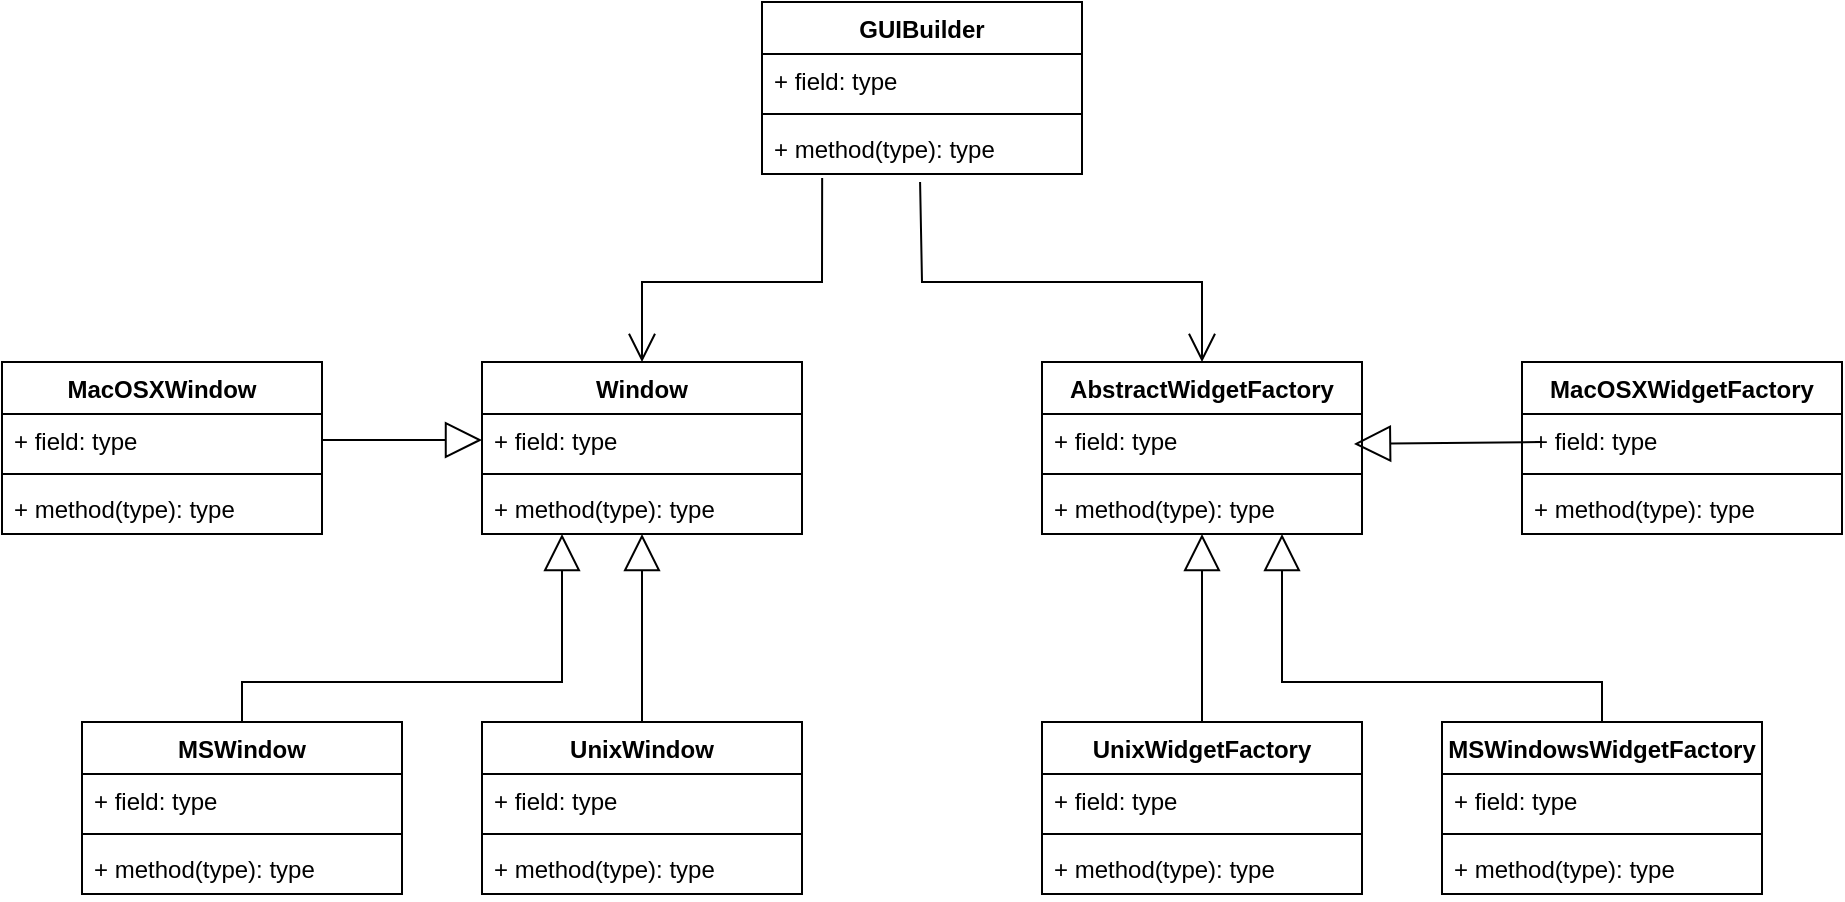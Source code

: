 <mxfile version="26.0.14">
  <diagram name="Page-1" id="7ifLyu9yjfn2F8yM88B0">
    <mxGraphModel dx="2284" dy="774" grid="1" gridSize="10" guides="1" tooltips="1" connect="1" arrows="1" fold="1" page="1" pageScale="1" pageWidth="850" pageHeight="1100" math="0" shadow="0">
      <root>
        <mxCell id="0" />
        <mxCell id="1" parent="0" />
        <mxCell id="_A2SD6rOKzLKl66e-mLe-1" value="GUIBuilder" style="swimlane;fontStyle=1;align=center;verticalAlign=top;childLayout=stackLayout;horizontal=1;startSize=26;horizontalStack=0;resizeParent=1;resizeParentMax=0;resizeLast=0;collapsible=1;marginBottom=0;whiteSpace=wrap;html=1;" vertex="1" parent="1">
          <mxGeometry x="180" y="20" width="160" height="86" as="geometry" />
        </mxCell>
        <mxCell id="_A2SD6rOKzLKl66e-mLe-2" value="+ field: type" style="text;strokeColor=none;fillColor=none;align=left;verticalAlign=top;spacingLeft=4;spacingRight=4;overflow=hidden;rotatable=0;points=[[0,0.5],[1,0.5]];portConstraint=eastwest;whiteSpace=wrap;html=1;" vertex="1" parent="_A2SD6rOKzLKl66e-mLe-1">
          <mxGeometry y="26" width="160" height="26" as="geometry" />
        </mxCell>
        <mxCell id="_A2SD6rOKzLKl66e-mLe-3" value="" style="line;strokeWidth=1;fillColor=none;align=left;verticalAlign=middle;spacingTop=-1;spacingLeft=3;spacingRight=3;rotatable=0;labelPosition=right;points=[];portConstraint=eastwest;strokeColor=inherit;" vertex="1" parent="_A2SD6rOKzLKl66e-mLe-1">
          <mxGeometry y="52" width="160" height="8" as="geometry" />
        </mxCell>
        <mxCell id="_A2SD6rOKzLKl66e-mLe-4" value="+ method(type): type" style="text;strokeColor=none;fillColor=none;align=left;verticalAlign=top;spacingLeft=4;spacingRight=4;overflow=hidden;rotatable=0;points=[[0,0.5],[1,0.5]];portConstraint=eastwest;whiteSpace=wrap;html=1;" vertex="1" parent="_A2SD6rOKzLKl66e-mLe-1">
          <mxGeometry y="60" width="160" height="26" as="geometry" />
        </mxCell>
        <mxCell id="_A2SD6rOKzLKl66e-mLe-5" value="Window" style="swimlane;fontStyle=1;align=center;verticalAlign=top;childLayout=stackLayout;horizontal=1;startSize=26;horizontalStack=0;resizeParent=1;resizeParentMax=0;resizeLast=0;collapsible=1;marginBottom=0;whiteSpace=wrap;html=1;" vertex="1" parent="1">
          <mxGeometry x="40" y="200" width="160" height="86" as="geometry" />
        </mxCell>
        <mxCell id="_A2SD6rOKzLKl66e-mLe-6" value="+ field: type" style="text;strokeColor=none;fillColor=none;align=left;verticalAlign=top;spacingLeft=4;spacingRight=4;overflow=hidden;rotatable=0;points=[[0,0.5],[1,0.5]];portConstraint=eastwest;whiteSpace=wrap;html=1;" vertex="1" parent="_A2SD6rOKzLKl66e-mLe-5">
          <mxGeometry y="26" width="160" height="26" as="geometry" />
        </mxCell>
        <mxCell id="_A2SD6rOKzLKl66e-mLe-7" value="" style="line;strokeWidth=1;fillColor=none;align=left;verticalAlign=middle;spacingTop=-1;spacingLeft=3;spacingRight=3;rotatable=0;labelPosition=right;points=[];portConstraint=eastwest;strokeColor=inherit;" vertex="1" parent="_A2SD6rOKzLKl66e-mLe-5">
          <mxGeometry y="52" width="160" height="8" as="geometry" />
        </mxCell>
        <mxCell id="_A2SD6rOKzLKl66e-mLe-8" value="+ method(type): type" style="text;strokeColor=none;fillColor=none;align=left;verticalAlign=top;spacingLeft=4;spacingRight=4;overflow=hidden;rotatable=0;points=[[0,0.5],[1,0.5]];portConstraint=eastwest;whiteSpace=wrap;html=1;" vertex="1" parent="_A2SD6rOKzLKl66e-mLe-5">
          <mxGeometry y="60" width="160" height="26" as="geometry" />
        </mxCell>
        <mxCell id="_A2SD6rOKzLKl66e-mLe-9" value="" style="endArrow=open;endFill=1;endSize=12;html=1;rounded=0;entryX=0.5;entryY=0;entryDx=0;entryDy=0;exitX=0.188;exitY=1.077;exitDx=0;exitDy=0;exitPerimeter=0;" edge="1" parent="1" source="_A2SD6rOKzLKl66e-mLe-4" target="_A2SD6rOKzLKl66e-mLe-5">
          <mxGeometry width="160" relative="1" as="geometry">
            <mxPoint x="360" y="120" as="sourcePoint" />
            <mxPoint x="500" y="190" as="targetPoint" />
            <Array as="points">
              <mxPoint x="210" y="160" />
              <mxPoint x="120" y="160" />
            </Array>
          </mxGeometry>
        </mxCell>
        <mxCell id="_A2SD6rOKzLKl66e-mLe-10" value="AbstractWidgetFactory" style="swimlane;fontStyle=1;align=center;verticalAlign=top;childLayout=stackLayout;horizontal=1;startSize=26;horizontalStack=0;resizeParent=1;resizeParentMax=0;resizeLast=0;collapsible=1;marginBottom=0;whiteSpace=wrap;html=1;" vertex="1" parent="1">
          <mxGeometry x="320" y="200" width="160" height="86" as="geometry" />
        </mxCell>
        <mxCell id="_A2SD6rOKzLKl66e-mLe-11" value="+ field: type" style="text;strokeColor=none;fillColor=none;align=left;verticalAlign=top;spacingLeft=4;spacingRight=4;overflow=hidden;rotatable=0;points=[[0,0.5],[1,0.5]];portConstraint=eastwest;whiteSpace=wrap;html=1;" vertex="1" parent="_A2SD6rOKzLKl66e-mLe-10">
          <mxGeometry y="26" width="160" height="26" as="geometry" />
        </mxCell>
        <mxCell id="_A2SD6rOKzLKl66e-mLe-12" value="" style="line;strokeWidth=1;fillColor=none;align=left;verticalAlign=middle;spacingTop=-1;spacingLeft=3;spacingRight=3;rotatable=0;labelPosition=right;points=[];portConstraint=eastwest;strokeColor=inherit;" vertex="1" parent="_A2SD6rOKzLKl66e-mLe-10">
          <mxGeometry y="52" width="160" height="8" as="geometry" />
        </mxCell>
        <mxCell id="_A2SD6rOKzLKl66e-mLe-13" value="+ method(type): type" style="text;strokeColor=none;fillColor=none;align=left;verticalAlign=top;spacingLeft=4;spacingRight=4;overflow=hidden;rotatable=0;points=[[0,0.5],[1,0.5]];portConstraint=eastwest;whiteSpace=wrap;html=1;" vertex="1" parent="_A2SD6rOKzLKl66e-mLe-10">
          <mxGeometry y="60" width="160" height="26" as="geometry" />
        </mxCell>
        <mxCell id="_A2SD6rOKzLKl66e-mLe-15" value="" style="endArrow=open;endFill=1;endSize=12;html=1;rounded=0;exitX=0.494;exitY=1.154;exitDx=0;exitDy=0;exitPerimeter=0;entryX=0.5;entryY=0;entryDx=0;entryDy=0;" edge="1" parent="1" source="_A2SD6rOKzLKl66e-mLe-4" target="_A2SD6rOKzLKl66e-mLe-10">
          <mxGeometry width="160" relative="1" as="geometry">
            <mxPoint x="340" y="190" as="sourcePoint" />
            <mxPoint x="350" y="160" as="targetPoint" />
            <Array as="points">
              <mxPoint x="260" y="160" />
              <mxPoint x="400" y="160" />
            </Array>
          </mxGeometry>
        </mxCell>
        <mxCell id="_A2SD6rOKzLKl66e-mLe-16" value="&lt;div&gt;UnixWindow&lt;/div&gt;&lt;div&gt;&lt;br&gt;&lt;/div&gt;" style="swimlane;fontStyle=1;align=center;verticalAlign=top;childLayout=stackLayout;horizontal=1;startSize=26;horizontalStack=0;resizeParent=1;resizeParentMax=0;resizeLast=0;collapsible=1;marginBottom=0;whiteSpace=wrap;html=1;" vertex="1" parent="1">
          <mxGeometry x="40" y="380" width="160" height="86" as="geometry" />
        </mxCell>
        <mxCell id="_A2SD6rOKzLKl66e-mLe-17" value="+ field: type" style="text;strokeColor=none;fillColor=none;align=left;verticalAlign=top;spacingLeft=4;spacingRight=4;overflow=hidden;rotatable=0;points=[[0,0.5],[1,0.5]];portConstraint=eastwest;whiteSpace=wrap;html=1;" vertex="1" parent="_A2SD6rOKzLKl66e-mLe-16">
          <mxGeometry y="26" width="160" height="26" as="geometry" />
        </mxCell>
        <mxCell id="_A2SD6rOKzLKl66e-mLe-18" value="" style="line;strokeWidth=1;fillColor=none;align=left;verticalAlign=middle;spacingTop=-1;spacingLeft=3;spacingRight=3;rotatable=0;labelPosition=right;points=[];portConstraint=eastwest;strokeColor=inherit;" vertex="1" parent="_A2SD6rOKzLKl66e-mLe-16">
          <mxGeometry y="52" width="160" height="8" as="geometry" />
        </mxCell>
        <mxCell id="_A2SD6rOKzLKl66e-mLe-19" value="+ method(type): type" style="text;strokeColor=none;fillColor=none;align=left;verticalAlign=top;spacingLeft=4;spacingRight=4;overflow=hidden;rotatable=0;points=[[0,0.5],[1,0.5]];portConstraint=eastwest;whiteSpace=wrap;html=1;" vertex="1" parent="_A2SD6rOKzLKl66e-mLe-16">
          <mxGeometry y="60" width="160" height="26" as="geometry" />
        </mxCell>
        <mxCell id="_A2SD6rOKzLKl66e-mLe-20" value="" style="endArrow=block;endSize=16;endFill=0;html=1;rounded=0;exitX=0.5;exitY=0;exitDx=0;exitDy=0;entryX=0.5;entryY=1;entryDx=0;entryDy=0;" edge="1" parent="1" source="_A2SD6rOKzLKl66e-mLe-16" target="_A2SD6rOKzLKl66e-mLe-5">
          <mxGeometry width="160" relative="1" as="geometry">
            <mxPoint x="340" y="310" as="sourcePoint" />
            <mxPoint x="500" y="310" as="targetPoint" />
          </mxGeometry>
        </mxCell>
        <mxCell id="_A2SD6rOKzLKl66e-mLe-21" value="&lt;div&gt;MSWindow&lt;/div&gt;&lt;div&gt;&lt;br&gt;&lt;/div&gt;" style="swimlane;fontStyle=1;align=center;verticalAlign=top;childLayout=stackLayout;horizontal=1;startSize=26;horizontalStack=0;resizeParent=1;resizeParentMax=0;resizeLast=0;collapsible=1;marginBottom=0;whiteSpace=wrap;html=1;" vertex="1" parent="1">
          <mxGeometry x="-160" y="380" width="160" height="86" as="geometry" />
        </mxCell>
        <mxCell id="_A2SD6rOKzLKl66e-mLe-22" value="+ field: type" style="text;strokeColor=none;fillColor=none;align=left;verticalAlign=top;spacingLeft=4;spacingRight=4;overflow=hidden;rotatable=0;points=[[0,0.5],[1,0.5]];portConstraint=eastwest;whiteSpace=wrap;html=1;" vertex="1" parent="_A2SD6rOKzLKl66e-mLe-21">
          <mxGeometry y="26" width="160" height="26" as="geometry" />
        </mxCell>
        <mxCell id="_A2SD6rOKzLKl66e-mLe-23" value="" style="line;strokeWidth=1;fillColor=none;align=left;verticalAlign=middle;spacingTop=-1;spacingLeft=3;spacingRight=3;rotatable=0;labelPosition=right;points=[];portConstraint=eastwest;strokeColor=inherit;" vertex="1" parent="_A2SD6rOKzLKl66e-mLe-21">
          <mxGeometry y="52" width="160" height="8" as="geometry" />
        </mxCell>
        <mxCell id="_A2SD6rOKzLKl66e-mLe-24" value="+ method(type): type" style="text;strokeColor=none;fillColor=none;align=left;verticalAlign=top;spacingLeft=4;spacingRight=4;overflow=hidden;rotatable=0;points=[[0,0.5],[1,0.5]];portConstraint=eastwest;whiteSpace=wrap;html=1;" vertex="1" parent="_A2SD6rOKzLKl66e-mLe-21">
          <mxGeometry y="60" width="160" height="26" as="geometry" />
        </mxCell>
        <mxCell id="_A2SD6rOKzLKl66e-mLe-25" value="&lt;div&gt;&lt;br&gt;&lt;/div&gt;&lt;div&gt;&lt;br&gt;&lt;/div&gt;" style="endArrow=block;endSize=16;endFill=0;html=1;rounded=0;exitX=0.5;exitY=0;exitDx=0;exitDy=0;entryX=0.25;entryY=1;entryDx=0;entryDy=0;" edge="1" parent="1" source="_A2SD6rOKzLKl66e-mLe-21" target="_A2SD6rOKzLKl66e-mLe-5">
          <mxGeometry width="160" relative="1" as="geometry">
            <mxPoint x="340" y="310" as="sourcePoint" />
            <mxPoint x="80" y="310" as="targetPoint" />
            <Array as="points">
              <mxPoint x="-80" y="360" />
              <mxPoint x="80" y="360" />
            </Array>
          </mxGeometry>
        </mxCell>
        <mxCell id="_A2SD6rOKzLKl66e-mLe-26" value="&lt;div&gt;MacOSXWindow&lt;/div&gt;" style="swimlane;fontStyle=1;align=center;verticalAlign=top;childLayout=stackLayout;horizontal=1;startSize=26;horizontalStack=0;resizeParent=1;resizeParentMax=0;resizeLast=0;collapsible=1;marginBottom=0;whiteSpace=wrap;html=1;" vertex="1" parent="1">
          <mxGeometry x="-200" y="200" width="160" height="86" as="geometry" />
        </mxCell>
        <mxCell id="_A2SD6rOKzLKl66e-mLe-27" value="+ field: type" style="text;strokeColor=none;fillColor=none;align=left;verticalAlign=top;spacingLeft=4;spacingRight=4;overflow=hidden;rotatable=0;points=[[0,0.5],[1,0.5]];portConstraint=eastwest;whiteSpace=wrap;html=1;" vertex="1" parent="_A2SD6rOKzLKl66e-mLe-26">
          <mxGeometry y="26" width="160" height="26" as="geometry" />
        </mxCell>
        <mxCell id="_A2SD6rOKzLKl66e-mLe-28" value="" style="line;strokeWidth=1;fillColor=none;align=left;verticalAlign=middle;spacingTop=-1;spacingLeft=3;spacingRight=3;rotatable=0;labelPosition=right;points=[];portConstraint=eastwest;strokeColor=inherit;" vertex="1" parent="_A2SD6rOKzLKl66e-mLe-26">
          <mxGeometry y="52" width="160" height="8" as="geometry" />
        </mxCell>
        <mxCell id="_A2SD6rOKzLKl66e-mLe-29" value="+ method(type): type" style="text;strokeColor=none;fillColor=none;align=left;verticalAlign=top;spacingLeft=4;spacingRight=4;overflow=hidden;rotatable=0;points=[[0,0.5],[1,0.5]];portConstraint=eastwest;whiteSpace=wrap;html=1;" vertex="1" parent="_A2SD6rOKzLKl66e-mLe-26">
          <mxGeometry y="60" width="160" height="26" as="geometry" />
        </mxCell>
        <mxCell id="_A2SD6rOKzLKl66e-mLe-30" value="" style="endArrow=block;endSize=16;endFill=0;html=1;rounded=0;exitX=1;exitY=0.5;exitDx=0;exitDy=0;" edge="1" parent="1" source="_A2SD6rOKzLKl66e-mLe-27" target="_A2SD6rOKzLKl66e-mLe-6">
          <mxGeometry width="160" relative="1" as="geometry">
            <mxPoint x="340" y="310" as="sourcePoint" />
            <mxPoint x="500" y="310" as="targetPoint" />
          </mxGeometry>
        </mxCell>
        <mxCell id="_A2SD6rOKzLKl66e-mLe-31" value="&lt;div&gt;UnixWidgetFactory&lt;/div&gt;&lt;div&gt;&lt;br&gt;&lt;/div&gt;&lt;div&gt;&lt;br&gt;&lt;/div&gt;" style="swimlane;fontStyle=1;align=center;verticalAlign=top;childLayout=stackLayout;horizontal=1;startSize=26;horizontalStack=0;resizeParent=1;resizeParentMax=0;resizeLast=0;collapsible=1;marginBottom=0;whiteSpace=wrap;html=1;" vertex="1" parent="1">
          <mxGeometry x="320" y="380" width="160" height="86" as="geometry" />
        </mxCell>
        <mxCell id="_A2SD6rOKzLKl66e-mLe-32" value="+ field: type" style="text;strokeColor=none;fillColor=none;align=left;verticalAlign=top;spacingLeft=4;spacingRight=4;overflow=hidden;rotatable=0;points=[[0,0.5],[1,0.5]];portConstraint=eastwest;whiteSpace=wrap;html=1;" vertex="1" parent="_A2SD6rOKzLKl66e-mLe-31">
          <mxGeometry y="26" width="160" height="26" as="geometry" />
        </mxCell>
        <mxCell id="_A2SD6rOKzLKl66e-mLe-33" value="" style="line;strokeWidth=1;fillColor=none;align=left;verticalAlign=middle;spacingTop=-1;spacingLeft=3;spacingRight=3;rotatable=0;labelPosition=right;points=[];portConstraint=eastwest;strokeColor=inherit;" vertex="1" parent="_A2SD6rOKzLKl66e-mLe-31">
          <mxGeometry y="52" width="160" height="8" as="geometry" />
        </mxCell>
        <mxCell id="_A2SD6rOKzLKl66e-mLe-34" value="+ method(type): type" style="text;strokeColor=none;fillColor=none;align=left;verticalAlign=top;spacingLeft=4;spacingRight=4;overflow=hidden;rotatable=0;points=[[0,0.5],[1,0.5]];portConstraint=eastwest;whiteSpace=wrap;html=1;" vertex="1" parent="_A2SD6rOKzLKl66e-mLe-31">
          <mxGeometry y="60" width="160" height="26" as="geometry" />
        </mxCell>
        <mxCell id="_A2SD6rOKzLKl66e-mLe-35" value="" style="endArrow=block;endSize=16;endFill=0;html=1;rounded=0;exitX=0.5;exitY=0;exitDx=0;exitDy=0;entryX=0.5;entryY=1;entryDx=0;entryDy=0;" edge="1" parent="1" source="_A2SD6rOKzLKl66e-mLe-31" target="_A2SD6rOKzLKl66e-mLe-10">
          <mxGeometry width="160" relative="1" as="geometry">
            <mxPoint x="570" y="260" as="sourcePoint" />
            <mxPoint x="730" y="260" as="targetPoint" />
          </mxGeometry>
        </mxCell>
        <mxCell id="_A2SD6rOKzLKl66e-mLe-36" value="MSWindowsWidgetFactory" style="swimlane;fontStyle=1;align=center;verticalAlign=top;childLayout=stackLayout;horizontal=1;startSize=26;horizontalStack=0;resizeParent=1;resizeParentMax=0;resizeLast=0;collapsible=1;marginBottom=0;whiteSpace=wrap;html=1;" vertex="1" parent="1">
          <mxGeometry x="520" y="380" width="160" height="86" as="geometry" />
        </mxCell>
        <mxCell id="_A2SD6rOKzLKl66e-mLe-37" value="+ field: type" style="text;strokeColor=none;fillColor=none;align=left;verticalAlign=top;spacingLeft=4;spacingRight=4;overflow=hidden;rotatable=0;points=[[0,0.5],[1,0.5]];portConstraint=eastwest;whiteSpace=wrap;html=1;" vertex="1" parent="_A2SD6rOKzLKl66e-mLe-36">
          <mxGeometry y="26" width="160" height="26" as="geometry" />
        </mxCell>
        <mxCell id="_A2SD6rOKzLKl66e-mLe-38" value="" style="line;strokeWidth=1;fillColor=none;align=left;verticalAlign=middle;spacingTop=-1;spacingLeft=3;spacingRight=3;rotatable=0;labelPosition=right;points=[];portConstraint=eastwest;strokeColor=inherit;" vertex="1" parent="_A2SD6rOKzLKl66e-mLe-36">
          <mxGeometry y="52" width="160" height="8" as="geometry" />
        </mxCell>
        <mxCell id="_A2SD6rOKzLKl66e-mLe-39" value="+ method(type): type" style="text;strokeColor=none;fillColor=none;align=left;verticalAlign=top;spacingLeft=4;spacingRight=4;overflow=hidden;rotatable=0;points=[[0,0.5],[1,0.5]];portConstraint=eastwest;whiteSpace=wrap;html=1;" vertex="1" parent="_A2SD6rOKzLKl66e-mLe-36">
          <mxGeometry y="60" width="160" height="26" as="geometry" />
        </mxCell>
        <mxCell id="_A2SD6rOKzLKl66e-mLe-40" value="" style="endArrow=block;endSize=16;endFill=0;html=1;rounded=0;exitX=0.5;exitY=0;exitDx=0;exitDy=0;entryX=0.75;entryY=1;entryDx=0;entryDy=0;" edge="1" parent="1" source="_A2SD6rOKzLKl66e-mLe-36" target="_A2SD6rOKzLKl66e-mLe-10">
          <mxGeometry width="160" relative="1" as="geometry">
            <mxPoint x="660" y="286" as="sourcePoint" />
            <mxPoint x="820" y="286" as="targetPoint" />
            <Array as="points">
              <mxPoint x="600" y="360" />
              <mxPoint x="440" y="360" />
            </Array>
          </mxGeometry>
        </mxCell>
        <mxCell id="_A2SD6rOKzLKl66e-mLe-41" value="MacOSXWidgetFactory" style="swimlane;fontStyle=1;align=center;verticalAlign=top;childLayout=stackLayout;horizontal=1;startSize=26;horizontalStack=0;resizeParent=1;resizeParentMax=0;resizeLast=0;collapsible=1;marginBottom=0;whiteSpace=wrap;html=1;" vertex="1" parent="1">
          <mxGeometry x="560" y="200" width="160" height="86" as="geometry" />
        </mxCell>
        <mxCell id="_A2SD6rOKzLKl66e-mLe-42" value="+ field: type" style="text;strokeColor=none;fillColor=none;align=left;verticalAlign=top;spacingLeft=4;spacingRight=4;overflow=hidden;rotatable=0;points=[[0,0.5],[1,0.5]];portConstraint=eastwest;whiteSpace=wrap;html=1;" vertex="1" parent="_A2SD6rOKzLKl66e-mLe-41">
          <mxGeometry y="26" width="160" height="26" as="geometry" />
        </mxCell>
        <mxCell id="_A2SD6rOKzLKl66e-mLe-43" value="" style="line;strokeWidth=1;fillColor=none;align=left;verticalAlign=middle;spacingTop=-1;spacingLeft=3;spacingRight=3;rotatable=0;labelPosition=right;points=[];portConstraint=eastwest;strokeColor=inherit;" vertex="1" parent="_A2SD6rOKzLKl66e-mLe-41">
          <mxGeometry y="52" width="160" height="8" as="geometry" />
        </mxCell>
        <mxCell id="_A2SD6rOKzLKl66e-mLe-44" value="+ method(type): type" style="text;strokeColor=none;fillColor=none;align=left;verticalAlign=top;spacingLeft=4;spacingRight=4;overflow=hidden;rotatable=0;points=[[0,0.5],[1,0.5]];portConstraint=eastwest;whiteSpace=wrap;html=1;" vertex="1" parent="_A2SD6rOKzLKl66e-mLe-41">
          <mxGeometry y="60" width="160" height="26" as="geometry" />
        </mxCell>
        <mxCell id="_A2SD6rOKzLKl66e-mLe-45" value="" style="endArrow=block;endSize=16;endFill=0;html=1;rounded=0;exitX=0.006;exitY=0.808;exitDx=0;exitDy=0;entryX=0.981;entryY=0.846;entryDx=0;entryDy=0;exitPerimeter=0;entryPerimeter=0;" edge="1" parent="1">
          <mxGeometry width="160" relative="1" as="geometry">
            <mxPoint x="570" y="239.998" as="sourcePoint" />
            <mxPoint x="476.0" y="240.986" as="targetPoint" />
          </mxGeometry>
        </mxCell>
      </root>
    </mxGraphModel>
  </diagram>
</mxfile>
